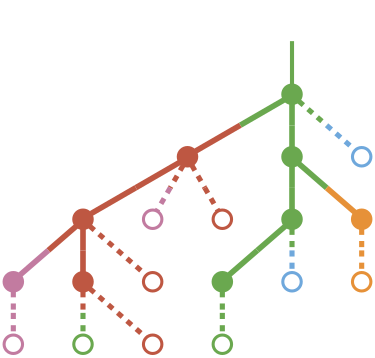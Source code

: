 strict digraph  {
graph[splines=false]; nodesep=0.7; rankdir=TB; ranksep=0.6; forcelabels=true; dpi=600; size=2.5;
0 [color="#6aa84fff", fillcolor="#6aa84fff", fixedsize=true, fontname=Lato, fontsize="12pt", height="0.25", label="", penwidth=3, shape=circle, style=filled, xlabel=""];
1 [color="#be5742ff", fillcolor="#be5742ff", fixedsize=true, fontname=Lato, fontsize="12pt", height="0.25", label="", penwidth=3, shape=circle, style=filled, xlabel=""];
2 [color="#6aa84fff", fillcolor="#6aa84fff", fixedsize=true, fontname=Lato, fontsize="12pt", height="0.25", label="", penwidth=3, shape=circle, style=filled, xlabel=""];
16 [color="#6fa8dcff", fillcolor="#6fa8dcff", fixedsize=true, fontname=Lato, fontsize="12pt", height="0.25", label="", penwidth=3, shape=circle, style=solid, xlabel=""];
3 [color="#be5742ff", fillcolor="#be5742ff", fixedsize=true, fontname=Lato, fontsize="12pt", height="0.25", label="", penwidth=3, shape=circle, style=filled, xlabel=""];
11 [color="#c27ba0ff", fillcolor="#c27ba0ff", fixedsize=true, fontname=Lato, fontsize="12pt", height="0.25", label="", penwidth=3, shape=circle, style=solid, xlabel=""];
13 [color="#be5742ff", fillcolor="#be5742ff", fixedsize=true, fontname=Lato, fontsize="12pt", height="0.25", label="", penwidth=3, shape=circle, style=solid, xlabel=""];
4 [color="#6aa84fff", fillcolor="#6aa84fff", fixedsize=true, fontname=Lato, fontsize="12pt", height="0.25", label="", penwidth=3, shape=circle, style=filled, xlabel=""];
8 [color="#e69138ff", fillcolor="#e69138ff", fixedsize=true, fontname=Lato, fontsize="12pt", height="0.25", label="", penwidth=3, shape=circle, style=filled, xlabel=""];
5 [color="#c27ba0ff", fillcolor="#c27ba0ff", fixedsize=true, fontname=Lato, fontsize="12pt", height="0.25", label="", penwidth=3, shape=circle, style=filled, xlabel=""];
6 [color="#be5742ff", fillcolor="#be5742ff", fixedsize=true, fontname=Lato, fontsize="12pt", height="0.25", label="", penwidth=3, shape=circle, style=filled, xlabel=""];
14 [color="#be5742ff", fillcolor="#be5742ff", fixedsize=true, fontname=Lato, fontsize="12pt", height="0.25", label="", penwidth=3, shape=circle, style=solid, xlabel=""];
7 [color="#6aa84fff", fillcolor="#6aa84fff", fixedsize=true, fontname=Lato, fontsize="12pt", height="0.25", label="", penwidth=3, shape=circle, style=filled, xlabel=""];
17 [color="#6fa8dcff", fillcolor="#6fa8dcff", fixedsize=true, fontname=Lato, fontsize="12pt", height="0.25", label="", penwidth=3, shape=circle, style=solid, xlabel=""];
12 [color="#c27ba0ff", fillcolor="#c27ba0ff", fixedsize=true, fontname=Lato, fontsize="12pt", height="0.25", label="", penwidth=3, shape=circle, style=solid, xlabel=""];
9 [color="#6aa84fff", fillcolor="#6aa84fff", fixedsize=true, fontname=Lato, fontsize="12pt", height="0.25", label="", penwidth=3, shape=circle, style=solid, xlabel=""];
15 [color="#be5742ff", fillcolor="#be5742ff", fixedsize=true, fontname=Lato, fontsize="12pt", height="0.25", label="", penwidth=3, shape=circle, style=solid, xlabel=""];
10 [color="#6aa84fff", fillcolor="#6aa84fff", fixedsize=true, fontname=Lato, fontsize="12pt", height="0.25", label="", penwidth=3, shape=circle, style=solid, xlabel=""];
18 [color="#e69138ff", fillcolor="#e69138ff", fixedsize=true, fontname=Lato, fontsize="12pt", height="0.25", label="", penwidth=3, shape=circle, style=solid, xlabel=""];
normal [label="", penwidth=3, style=invis, xlabel=""];
0 -> 1  [arrowsize=0, color="#6aa84fff;0.5:#be5742ff", minlen="1.0", penwidth="5.5", style=solid];
0 -> 2  [arrowsize=0, color="#6aa84fff;0.5:#6aa84fff", minlen="1.0", penwidth="5.5", style=solid];
0 -> 16  [arrowsize=0, color="#6aa84fff;0.5:#6fa8dcff", minlen="1.0", penwidth=5, style=dashed];
1 -> 3  [arrowsize=0, color="#be5742ff;0.5:#be5742ff", minlen="1.0", penwidth="5.5", style=solid];
1 -> 11  [arrowsize=0, color="#be5742ff;0.5:#c27ba0ff", minlen="1.0", penwidth=5, style=dashed];
1 -> 13  [arrowsize=0, color="#be5742ff;0.5:#be5742ff", minlen="1.0", penwidth=5, style=dashed];
2 -> 4  [arrowsize=0, color="#6aa84fff;0.5:#6aa84fff", minlen="1.0", penwidth="5.5", style=solid];
2 -> 8  [arrowsize=0, color="#6aa84fff;0.5:#e69138ff", minlen="1.0", penwidth="5.5", style=solid];
3 -> 5  [arrowsize=0, color="#be5742ff;0.5:#c27ba0ff", minlen="1.0", penwidth="5.5", style=solid];
3 -> 6  [arrowsize=0, color="#be5742ff;0.5:#be5742ff", minlen="1.0", penwidth="5.5", style=solid];
3 -> 14  [arrowsize=0, color="#be5742ff;0.5:#be5742ff", minlen="1.0", penwidth=5, style=dashed];
4 -> 7  [arrowsize=0, color="#6aa84fff;0.5:#6aa84fff", minlen="1.0", penwidth="5.5", style=solid];
4 -> 17  [arrowsize=0, color="#6aa84fff;0.5:#6fa8dcff", minlen="1.0", penwidth=5, style=dashed];
8 -> 18  [arrowsize=0, color="#e69138ff;0.5:#e69138ff", minlen="1.0", penwidth=5, style=dashed];
5 -> 12  [arrowsize=0, color="#c27ba0ff;0.5:#c27ba0ff", minlen="1.0", penwidth=5, style=dashed];
6 -> 9  [arrowsize=0, color="#be5742ff;0.5:#6aa84fff", minlen="1.0", penwidth=5, style=dashed];
6 -> 15  [arrowsize=0, color="#be5742ff;0.5:#be5742ff", minlen="1.0", penwidth=5, style=dashed];
7 -> 10  [arrowsize=0, color="#6aa84fff;0.5:#6aa84fff", minlen="1.0", penwidth=5, style=dashed];
normal -> 0  [arrowsize=0, color="#6aa84fff", label="", penwidth=4, style=solid];
}
